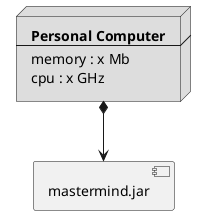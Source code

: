 @startuml

node node #DDDDDD [
    <b>Personal Computer</b>
    ----
    memory : x Mb
    cpu : x GHz
]

[mastermind.jar]
node *--> mastermind.jar

@enduml